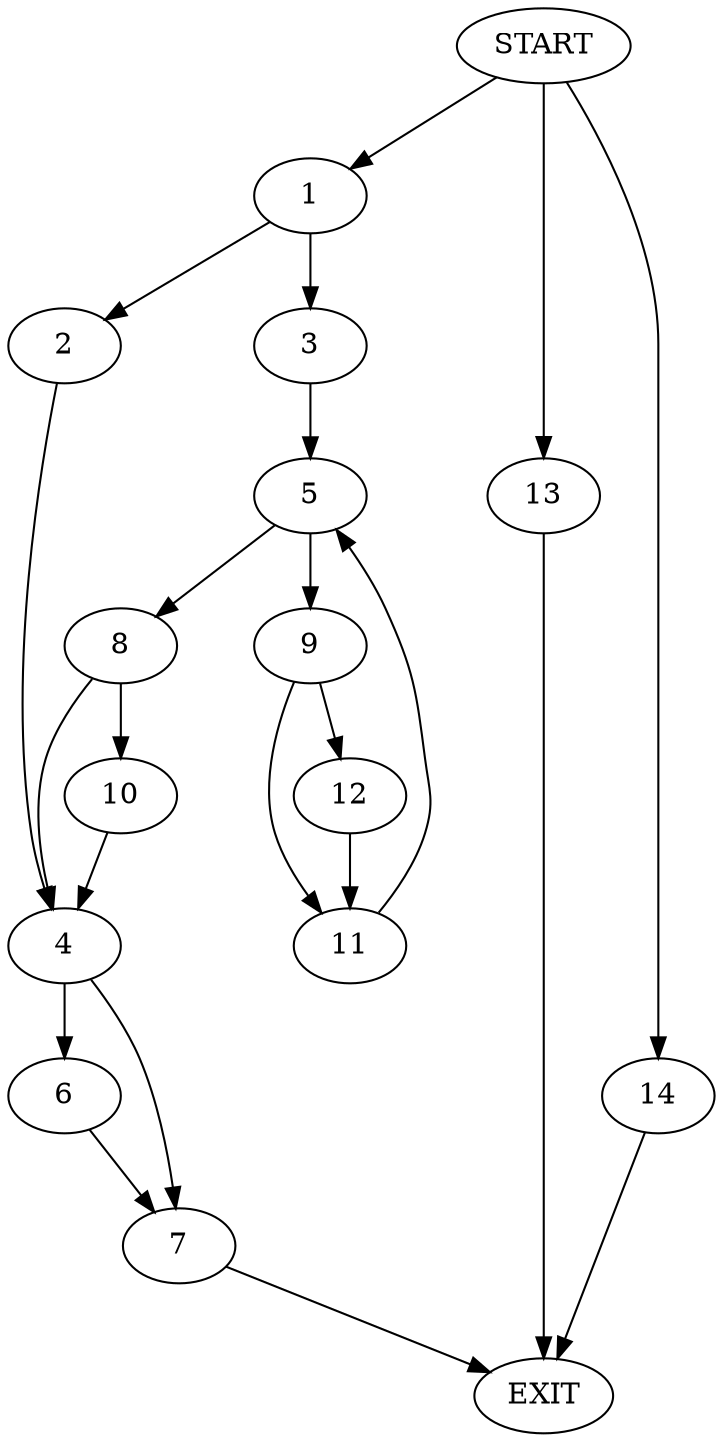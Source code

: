 digraph {
0 [label="START"]
15 [label="EXIT"]
0 -> 1
1 -> 2
1 -> 3
2 -> 4
3 -> 5
4 -> 6
4 -> 7
5 -> 8
5 -> 9
8 -> 4
8 -> 10
9 -> 11
9 -> 12
11 -> 5
12 -> 11
10 -> 4
7 -> 15
6 -> 7
0 -> 13
13 -> 15
0 -> 14
14 -> 15
}

